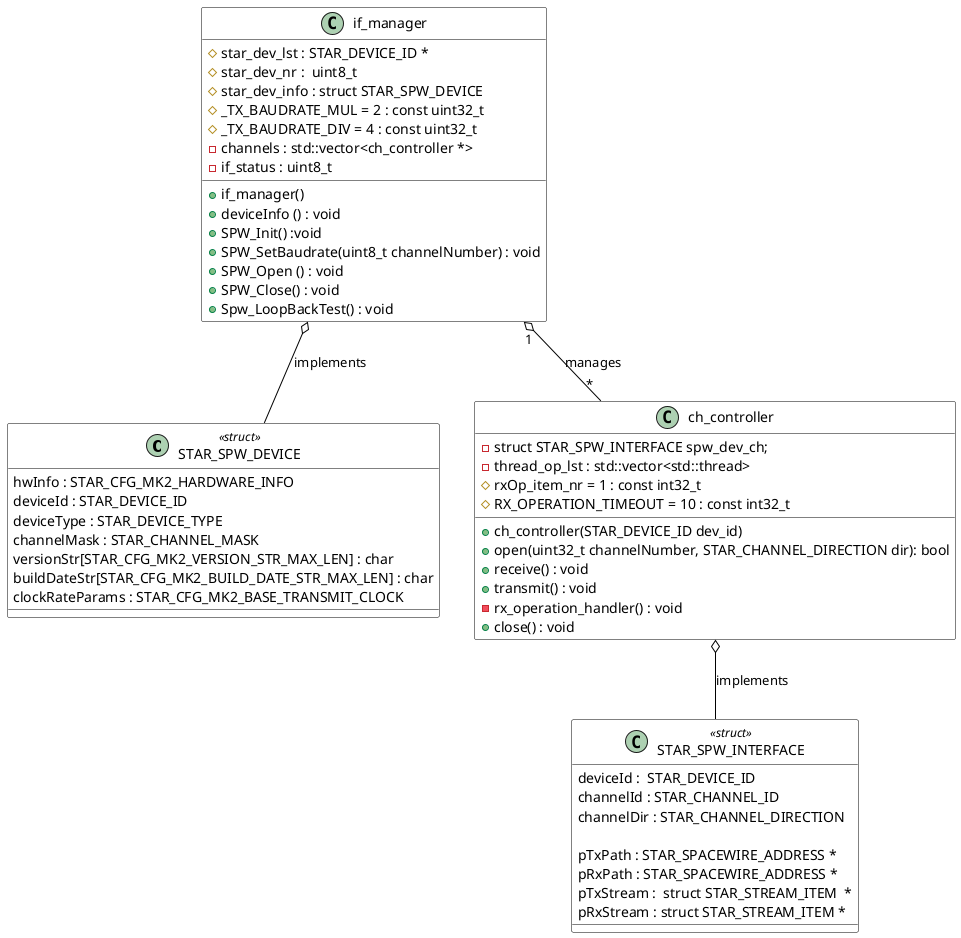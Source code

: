@startuml
!define ENABLE_INTERFACE 0x12345678

skinparam class {
	BackgroundColor White
	ArrowColor Black
	BorderColor Black
}

class STAR_SPW_DEVICE << struct >>  {
  hwInfo : STAR_CFG_MK2_HARDWARE_INFO
  deviceId : STAR_DEVICE_ID
  deviceType : STAR_DEVICE_TYPE
  channelMask : STAR_CHANNEL_MASK
  versionStr[STAR_CFG_MK2_VERSION_STR_MAX_LEN] : char
  buildDateStr[STAR_CFG_MK2_BUILD_DATE_STR_MAX_LEN] : char
 clockRateParams : STAR_CFG_MK2_BASE_TRANSMIT_CLOCK	
}

class STAR_SPW_INTERFACE << struct >> {
deviceId :  STAR_DEVICE_ID
channelId : STAR_CHANNEL_ID
channelDir : STAR_CHANNEL_DIRECTION 

pTxPath : STAR_SPACEWIRE_ADDRESS *
pRxPath : STAR_SPACEWIRE_ADDRESS *
pTxStream :  struct STAR_STREAM_ITEM  *
pRxStream : struct STAR_STREAM_ITEM *
}


class if_manager {
#star_dev_lst : STAR_DEVICE_ID *
#star_dev_nr :  uint8_t 
#star_dev_info : struct STAR_SPW_DEVICE 
#_TX_BAUDRATE_MUL = 2 : const uint32_t
#_TX_BAUDRATE_DIV = 4 : const uint32_t 
-channels : std::vector<ch_controller *>
-if_status : uint8_t 

+if_manager()
+deviceInfo () : void
+SPW_Init() :void
+SPW_SetBaudrate(uint8_t channelNumber) : void
+SPW_Open () : void
+SPW_Close() : void
+Spw_LoopBackTest() : void
}


class ch_controller {
-struct STAR_SPW_INTERFACE spw_dev_ch;
-thread_op_lst : std::vector<std::thread> 
#rxOp_item_nr = 1 : const int32_t 
#RX_OPERATION_TIMEOUT = 10 : const int32_t 
+ch_controller(STAR_DEVICE_ID dev_id)
+open(uint32_t channelNumber, STAR_CHANNEL_DIRECTION dir): bool
+receive() : void
+transmit() : void
-rx_operation_handler() : void
+close() : void
}

if_manager "1" o-- "*"  ch_controller: manages
if_manager o-- STAR_SPW_DEVICE: implements
ch_controller o-- STAR_SPW_INTERFACE: implements

@enduml
